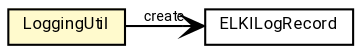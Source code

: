 #!/usr/local/bin/dot
#
# Class diagram 
# Generated by UMLGraph version R5_7_2-60-g0e99a6 (http://www.spinellis.gr/umlgraph/)
#

digraph G {
	graph [fontnames="svg"]
	edge [fontname="Roboto",fontsize=7,labelfontname="Roboto",labelfontsize=7,color="black"];
	node [fontname="Roboto",fontcolor="black",fontsize=8,shape=plaintext,margin=0,width=0,height=0];
	nodesep=0.15;
	ranksep=0.25;
	rankdir=LR;
	// de.lmu.ifi.dbs.elki.logging.ELKILogRecord
	c6620547 [label=<<table title="de.lmu.ifi.dbs.elki.logging.ELKILogRecord" border="0" cellborder="1" cellspacing="0" cellpadding="2" href="ELKILogRecord.html" target="_parent">
		<tr><td><table border="0" cellspacing="0" cellpadding="1">
		<tr><td align="center" balign="center"> <font face="Roboto">ELKILogRecord</font> </td></tr>
		</table></td></tr>
		</table>>, URL="ELKILogRecord.html"];
	// de.lmu.ifi.dbs.elki.logging.LoggingUtil
	c6620559 [label=<<table title="de.lmu.ifi.dbs.elki.logging.LoggingUtil" border="0" cellborder="1" cellspacing="0" cellpadding="2" bgcolor="lemonChiffon" href="LoggingUtil.html" target="_parent">
		<tr><td><table border="0" cellspacing="0" cellpadding="1">
		<tr><td align="center" balign="center"> <font face="Roboto">LoggingUtil</font> </td></tr>
		</table></td></tr>
		</table>>, URL="LoggingUtil.html"];
	// de.lmu.ifi.dbs.elki.logging.LoggingUtil navassoc de.lmu.ifi.dbs.elki.logging.ELKILogRecord
	c6620559 -> c6620547 [arrowhead=open,weight=1,label="create"];
}

